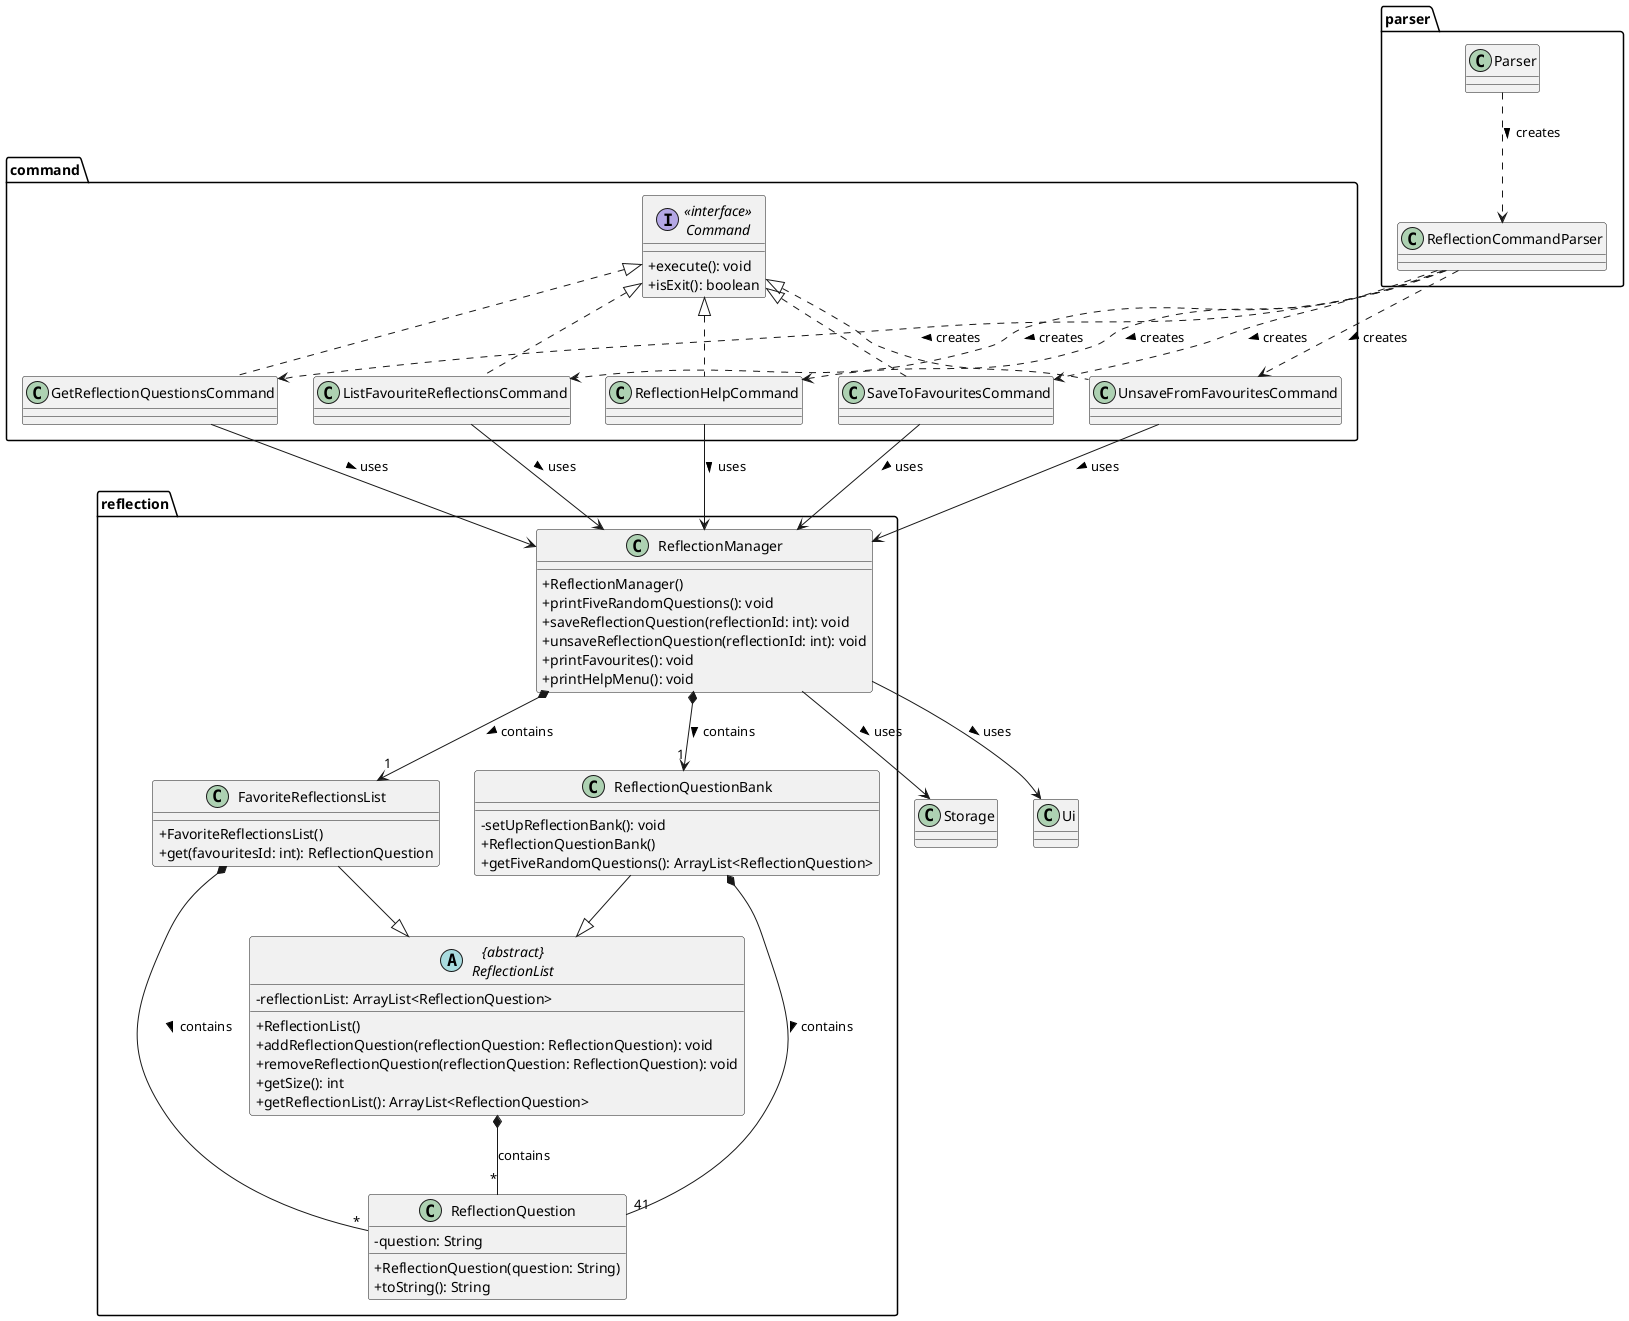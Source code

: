 @startuml

skinparam classAttributeIconSize 0

package parser {
    class ReflectionCommandParser {
    }

    class Parser {
    }
}

package command {
    interface "<<interface>>\nCommand" as Command {
            + execute(): void
            + isExit(): boolean
    }

    class GetReflectionQuestionsCommand implements Command {
    }

    class ListFavouriteReflectionsCommand implements Command {
    }

    class ReflectionHelpCommand implements Command {
    }

    class SaveToFavouritesCommand implements Command {
    }

    class UnsaveFromFavouritesCommand implements Command {
    }
}
package reflection {
    abstract class "{abstract}\nReflectionList" as ReflectionList {
        - reflectionList: ArrayList<ReflectionQuestion>

        + ReflectionList()
        + addReflectionQuestion(reflectionQuestion: ReflectionQuestion): void
        + removeReflectionQuestion(reflectionQuestion: ReflectionQuestion): void
        + getSize(): int
        + getReflectionList(): ArrayList<ReflectionQuestion>
    }

    class FavoriteReflectionsList {
        + FavoriteReflectionsList()
        + get(favouritesId: int): ReflectionQuestion
    }

    class ReflectionQuestionBank {
        - setUpReflectionBank(): void
        + ReflectionQuestionBank()
        + getFiveRandomQuestions(): ArrayList<ReflectionQuestion>
    }

    class ReflectionQuestion {
        - question: String
        + ReflectionQuestion(question: String)
        + toString(): String
    }

    class ReflectionManager {

        + ReflectionManager()
        + printFiveRandomQuestions(): void
        + saveReflectionQuestion(reflectionId: int): void
        + unsaveReflectionQuestion(reflectionId: int): void
        + printFavourites(): void
        + printHelpMenu(): void
    }
}

class Storage {
}

class Ui {
}

ReflectionList *-- "*" ReflectionQuestion : contains
FavoriteReflectionsList --|> ReflectionList
ReflectionQuestionBank --|> ReflectionList
ReflectionQuestionBank *-- "41" ReflectionQuestion : contains >
FavoriteReflectionsList *-- "*" ReflectionQuestion : contains >

ReflectionManager --> Storage : uses >
ReflectionManager --> Ui : uses >
ReflectionManager *--> "1" FavoriteReflectionsList : contains >
ReflectionManager *--> "1" ReflectionQuestionBank : contains >

Parser ..> ReflectionCommandParser : creates >
ReflectionCommandParser .DOWN.> GetReflectionQuestionsCommand : creates >
ReflectionCommandParser .DOWN.> ListFavouriteReflectionsCommand : creates >
ReflectionCommandParser .DOWN.> ReflectionHelpCommand : creates >
ReflectionCommandParser .DOWN.> SaveToFavouritesCommand : creates >
ReflectionCommandParser .DOWN.> UnsaveFromFavouritesCommand : creates >

GetReflectionQuestionsCommand --> ReflectionManager : uses >

ListFavouriteReflectionsCommand --> ReflectionManager : uses >

ReflectionHelpCommand --> ReflectionManager : uses >

SaveToFavouritesCommand --> ReflectionManager : uses >

UnsaveFromFavouritesCommand --> ReflectionManager : uses >

@enduml
